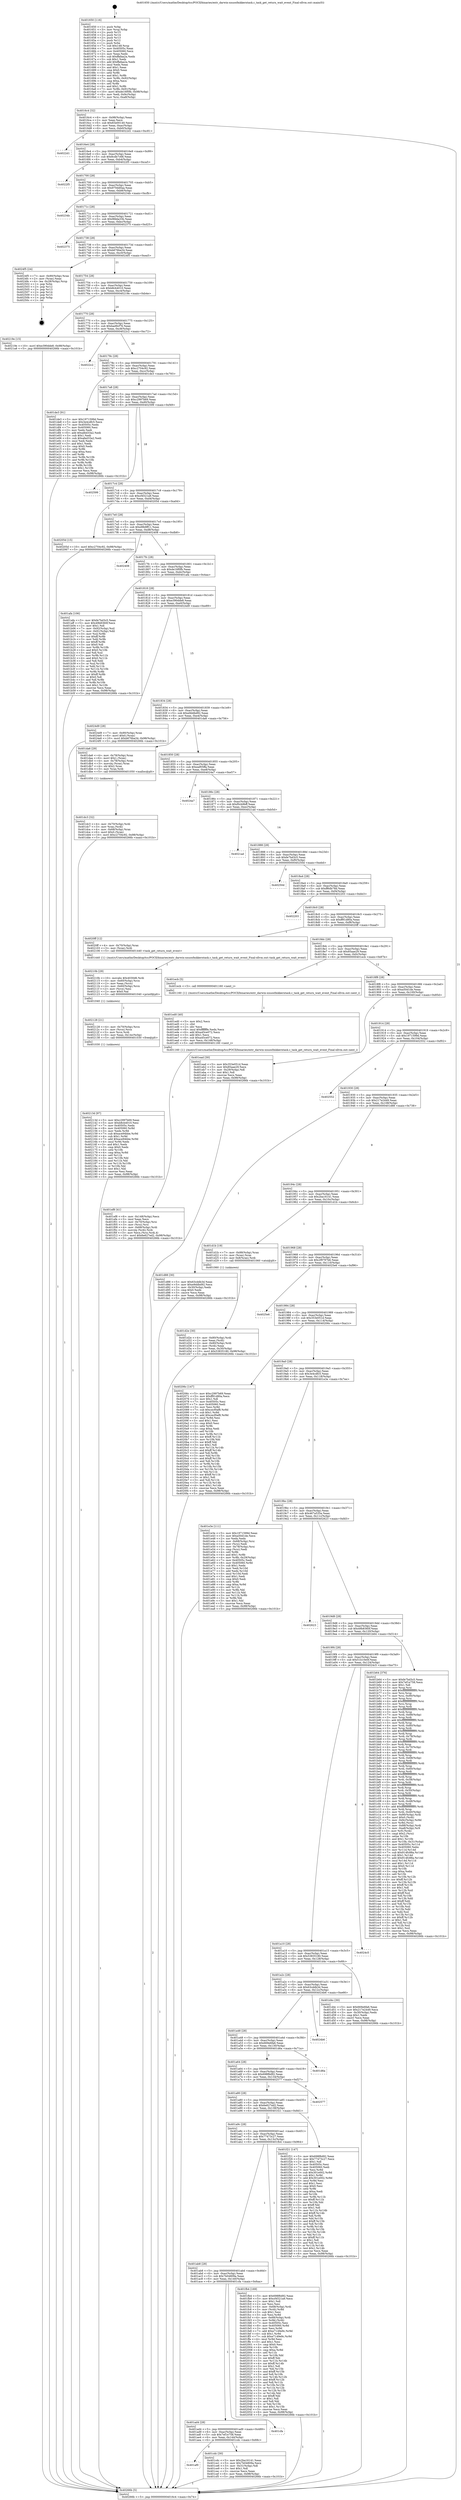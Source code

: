 digraph "0x401650" {
  label = "0x401650 (/mnt/c/Users/mathe/Desktop/tcc/POCII/binaries/extr_darwin-xnuosfmkkerntask.c_task_get_return_wait_event_Final-ollvm.out::main(0))"
  labelloc = "t"
  node[shape=record]

  Entry [label="",width=0.3,height=0.3,shape=circle,fillcolor=black,style=filled]
  "0x4016c4" [label="{
     0x4016c4 [32]\l
     | [instrs]\l
     &nbsp;&nbsp;0x4016c4 \<+6\>: mov -0x98(%rbp),%eax\l
     &nbsp;&nbsp;0x4016ca \<+2\>: mov %eax,%ecx\l
     &nbsp;&nbsp;0x4016cc \<+6\>: sub $0x83e00140,%ecx\l
     &nbsp;&nbsp;0x4016d2 \<+6\>: mov %eax,-0xac(%rbp)\l
     &nbsp;&nbsp;0x4016d8 \<+6\>: mov %ecx,-0xb0(%rbp)\l
     &nbsp;&nbsp;0x4016de \<+6\>: je 00000000004022d1 \<main+0xc81\>\l
  }"]
  "0x4022d1" [label="{
     0x4022d1\l
  }", style=dashed]
  "0x4016e4" [label="{
     0x4016e4 [28]\l
     | [instrs]\l
     &nbsp;&nbsp;0x4016e4 \<+5\>: jmp 00000000004016e9 \<main+0x99\>\l
     &nbsp;&nbsp;0x4016e9 \<+6\>: mov -0xac(%rbp),%eax\l
     &nbsp;&nbsp;0x4016ef \<+5\>: sub $0x8cdb7c68,%eax\l
     &nbsp;&nbsp;0x4016f4 \<+6\>: mov %eax,-0xb4(%rbp)\l
     &nbsp;&nbsp;0x4016fa \<+6\>: je 00000000004022f5 \<main+0xca5\>\l
  }"]
  Exit [label="",width=0.3,height=0.3,shape=circle,fillcolor=black,style=filled,peripheries=2]
  "0x4022f5" [label="{
     0x4022f5\l
  }", style=dashed]
  "0x401700" [label="{
     0x401700 [28]\l
     | [instrs]\l
     &nbsp;&nbsp;0x401700 \<+5\>: jmp 0000000000401705 \<main+0xb5\>\l
     &nbsp;&nbsp;0x401705 \<+6\>: mov -0xac(%rbp),%eax\l
     &nbsp;&nbsp;0x40170b \<+5\>: sub $0x970dd0aa,%eax\l
     &nbsp;&nbsp;0x401710 \<+6\>: mov %eax,-0xb8(%rbp)\l
     &nbsp;&nbsp;0x401716 \<+6\>: je 000000000040234b \<main+0xcfb\>\l
  }"]
  "0x40213d" [label="{
     0x40213d [97]\l
     | [instrs]\l
     &nbsp;&nbsp;0x40213d \<+5\>: mov $0xc2997b69,%eax\l
     &nbsp;&nbsp;0x402142 \<+5\>: mov $0xb8cb4010,%esi\l
     &nbsp;&nbsp;0x402147 \<+7\>: mov 0x40505c,%edx\l
     &nbsp;&nbsp;0x40214e \<+8\>: mov 0x405060,%r8d\l
     &nbsp;&nbsp;0x402156 \<+3\>: mov %edx,%r9d\l
     &nbsp;&nbsp;0x402159 \<+7\>: sub $0xace94bbe,%r9d\l
     &nbsp;&nbsp;0x402160 \<+4\>: sub $0x1,%r9d\l
     &nbsp;&nbsp;0x402164 \<+7\>: add $0xace94bbe,%r9d\l
     &nbsp;&nbsp;0x40216b \<+4\>: imul %r9d,%edx\l
     &nbsp;&nbsp;0x40216f \<+3\>: and $0x1,%edx\l
     &nbsp;&nbsp;0x402172 \<+3\>: cmp $0x0,%edx\l
     &nbsp;&nbsp;0x402175 \<+4\>: sete %r10b\l
     &nbsp;&nbsp;0x402179 \<+4\>: cmp $0xa,%r8d\l
     &nbsp;&nbsp;0x40217d \<+4\>: setl %r11b\l
     &nbsp;&nbsp;0x402181 \<+3\>: mov %r10b,%bl\l
     &nbsp;&nbsp;0x402184 \<+3\>: and %r11b,%bl\l
     &nbsp;&nbsp;0x402187 \<+3\>: xor %r11b,%r10b\l
     &nbsp;&nbsp;0x40218a \<+3\>: or %r10b,%bl\l
     &nbsp;&nbsp;0x40218d \<+3\>: test $0x1,%bl\l
     &nbsp;&nbsp;0x402190 \<+3\>: cmovne %esi,%eax\l
     &nbsp;&nbsp;0x402193 \<+6\>: mov %eax,-0x98(%rbp)\l
     &nbsp;&nbsp;0x402199 \<+5\>: jmp 000000000040266b \<main+0x101b\>\l
  }"]
  "0x40234b" [label="{
     0x40234b\l
  }", style=dashed]
  "0x40171c" [label="{
     0x40171c [28]\l
     | [instrs]\l
     &nbsp;&nbsp;0x40171c \<+5\>: jmp 0000000000401721 \<main+0xd1\>\l
     &nbsp;&nbsp;0x401721 \<+6\>: mov -0xac(%rbp),%eax\l
     &nbsp;&nbsp;0x401727 \<+5\>: sub $0x9fdda33b,%eax\l
     &nbsp;&nbsp;0x40172c \<+6\>: mov %eax,-0xbc(%rbp)\l
     &nbsp;&nbsp;0x401732 \<+6\>: je 0000000000402375 \<main+0xd25\>\l
  }"]
  "0x402128" [label="{
     0x402128 [21]\l
     | [instrs]\l
     &nbsp;&nbsp;0x402128 \<+4\>: mov -0x70(%rbp),%rcx\l
     &nbsp;&nbsp;0x40212c \<+3\>: mov (%rcx),%rcx\l
     &nbsp;&nbsp;0x40212f \<+3\>: mov %rcx,%rdi\l
     &nbsp;&nbsp;0x402132 \<+6\>: mov %eax,-0x14c(%rbp)\l
     &nbsp;&nbsp;0x402138 \<+5\>: call 0000000000401030 \<free@plt\>\l
     | [calls]\l
     &nbsp;&nbsp;0x401030 \{1\} (unknown)\l
  }"]
  "0x402375" [label="{
     0x402375\l
  }", style=dashed]
  "0x401738" [label="{
     0x401738 [28]\l
     | [instrs]\l
     &nbsp;&nbsp;0x401738 \<+5\>: jmp 000000000040173d \<main+0xed\>\l
     &nbsp;&nbsp;0x40173d \<+6\>: mov -0xac(%rbp),%eax\l
     &nbsp;&nbsp;0x401743 \<+5\>: sub $0xb676ba34,%eax\l
     &nbsp;&nbsp;0x401748 \<+6\>: mov %eax,-0xc0(%rbp)\l
     &nbsp;&nbsp;0x40174e \<+6\>: je 00000000004024f5 \<main+0xea5\>\l
  }"]
  "0x40210b" [label="{
     0x40210b [29]\l
     | [instrs]\l
     &nbsp;&nbsp;0x40210b \<+10\>: movabs $0x4030d6,%rdi\l
     &nbsp;&nbsp;0x402115 \<+4\>: mov -0x60(%rbp),%rcx\l
     &nbsp;&nbsp;0x402119 \<+2\>: mov %eax,(%rcx)\l
     &nbsp;&nbsp;0x40211b \<+4\>: mov -0x60(%rbp),%rcx\l
     &nbsp;&nbsp;0x40211f \<+2\>: mov (%rcx),%esi\l
     &nbsp;&nbsp;0x402121 \<+2\>: mov $0x0,%al\l
     &nbsp;&nbsp;0x402123 \<+5\>: call 0000000000401040 \<printf@plt\>\l
     | [calls]\l
     &nbsp;&nbsp;0x401040 \{1\} (unknown)\l
  }"]
  "0x4024f5" [label="{
     0x4024f5 [24]\l
     | [instrs]\l
     &nbsp;&nbsp;0x4024f5 \<+7\>: mov -0x90(%rbp),%rax\l
     &nbsp;&nbsp;0x4024fc \<+2\>: mov (%rax),%eax\l
     &nbsp;&nbsp;0x4024fe \<+4\>: lea -0x28(%rbp),%rsp\l
     &nbsp;&nbsp;0x402502 \<+1\>: pop %rbx\l
     &nbsp;&nbsp;0x402503 \<+2\>: pop %r12\l
     &nbsp;&nbsp;0x402505 \<+2\>: pop %r13\l
     &nbsp;&nbsp;0x402507 \<+2\>: pop %r14\l
     &nbsp;&nbsp;0x402509 \<+2\>: pop %r15\l
     &nbsp;&nbsp;0x40250b \<+1\>: pop %rbp\l
     &nbsp;&nbsp;0x40250c \<+1\>: ret\l
  }"]
  "0x401754" [label="{
     0x401754 [28]\l
     | [instrs]\l
     &nbsp;&nbsp;0x401754 \<+5\>: jmp 0000000000401759 \<main+0x109\>\l
     &nbsp;&nbsp;0x401759 \<+6\>: mov -0xac(%rbp),%eax\l
     &nbsp;&nbsp;0x40175f \<+5\>: sub $0xb8cb4010,%eax\l
     &nbsp;&nbsp;0x401764 \<+6\>: mov %eax,-0xc4(%rbp)\l
     &nbsp;&nbsp;0x40176a \<+6\>: je 000000000040219e \<main+0xb4e\>\l
  }"]
  "0x401ef8" [label="{
     0x401ef8 [41]\l
     | [instrs]\l
     &nbsp;&nbsp;0x401ef8 \<+6\>: mov -0x148(%rbp),%ecx\l
     &nbsp;&nbsp;0x401efe \<+3\>: imul %eax,%ecx\l
     &nbsp;&nbsp;0x401f01 \<+4\>: mov -0x70(%rbp),%rsi\l
     &nbsp;&nbsp;0x401f05 \<+3\>: mov (%rsi),%rsi\l
     &nbsp;&nbsp;0x401f08 \<+4\>: mov -0x68(%rbp),%rdi\l
     &nbsp;&nbsp;0x401f0c \<+3\>: movslq (%rdi),%rdi\l
     &nbsp;&nbsp;0x401f0f \<+3\>: mov %ecx,(%rsi,%rdi,4)\l
     &nbsp;&nbsp;0x401f12 \<+10\>: movl $0x6e627ed2,-0x98(%rbp)\l
     &nbsp;&nbsp;0x401f1c \<+5\>: jmp 000000000040266b \<main+0x101b\>\l
  }"]
  "0x40219e" [label="{
     0x40219e [15]\l
     | [instrs]\l
     &nbsp;&nbsp;0x40219e \<+10\>: movl $0xe390dde8,-0x98(%rbp)\l
     &nbsp;&nbsp;0x4021a8 \<+5\>: jmp 000000000040266b \<main+0x101b\>\l
  }"]
  "0x401770" [label="{
     0x401770 [28]\l
     | [instrs]\l
     &nbsp;&nbsp;0x401770 \<+5\>: jmp 0000000000401775 \<main+0x125\>\l
     &nbsp;&nbsp;0x401775 \<+6\>: mov -0xac(%rbp),%eax\l
     &nbsp;&nbsp;0x40177b \<+5\>: sub $0xbad9cf76,%eax\l
     &nbsp;&nbsp;0x401780 \<+6\>: mov %eax,-0xc8(%rbp)\l
     &nbsp;&nbsp;0x401786 \<+6\>: je 00000000004022c2 \<main+0xc72\>\l
  }"]
  "0x401ed0" [label="{
     0x401ed0 [40]\l
     | [instrs]\l
     &nbsp;&nbsp;0x401ed0 \<+5\>: mov $0x2,%ecx\l
     &nbsp;&nbsp;0x401ed5 \<+1\>: cltd\l
     &nbsp;&nbsp;0x401ed6 \<+2\>: idiv %ecx\l
     &nbsp;&nbsp;0x401ed8 \<+6\>: imul $0xfffffffe,%edx,%ecx\l
     &nbsp;&nbsp;0x401ede \<+6\>: add $0xa45ce072,%ecx\l
     &nbsp;&nbsp;0x401ee4 \<+3\>: add $0x1,%ecx\l
     &nbsp;&nbsp;0x401ee7 \<+6\>: sub $0xa45ce072,%ecx\l
     &nbsp;&nbsp;0x401eed \<+6\>: mov %ecx,-0x148(%rbp)\l
     &nbsp;&nbsp;0x401ef3 \<+5\>: call 0000000000401160 \<next_i\>\l
     | [calls]\l
     &nbsp;&nbsp;0x401160 \{1\} (/mnt/c/Users/mathe/Desktop/tcc/POCII/binaries/extr_darwin-xnuosfmkkerntask.c_task_get_return_wait_event_Final-ollvm.out::next_i)\l
  }"]
  "0x4022c2" [label="{
     0x4022c2\l
  }", style=dashed]
  "0x40178c" [label="{
     0x40178c [28]\l
     | [instrs]\l
     &nbsp;&nbsp;0x40178c \<+5\>: jmp 0000000000401791 \<main+0x141\>\l
     &nbsp;&nbsp;0x401791 \<+6\>: mov -0xac(%rbp),%eax\l
     &nbsp;&nbsp;0x401797 \<+5\>: sub $0xc2704c92,%eax\l
     &nbsp;&nbsp;0x40179c \<+6\>: mov %eax,-0xcc(%rbp)\l
     &nbsp;&nbsp;0x4017a2 \<+6\>: je 0000000000401de3 \<main+0x793\>\l
  }"]
  "0x401dc3" [label="{
     0x401dc3 [32]\l
     | [instrs]\l
     &nbsp;&nbsp;0x401dc3 \<+4\>: mov -0x70(%rbp),%rdi\l
     &nbsp;&nbsp;0x401dc7 \<+3\>: mov %rax,(%rdi)\l
     &nbsp;&nbsp;0x401dca \<+4\>: mov -0x68(%rbp),%rax\l
     &nbsp;&nbsp;0x401dce \<+6\>: movl $0x0,(%rax)\l
     &nbsp;&nbsp;0x401dd4 \<+10\>: movl $0xc2704c92,-0x98(%rbp)\l
     &nbsp;&nbsp;0x401dde \<+5\>: jmp 000000000040266b \<main+0x101b\>\l
  }"]
  "0x401de3" [label="{
     0x401de3 [91]\l
     | [instrs]\l
     &nbsp;&nbsp;0x401de3 \<+5\>: mov $0x1971599d,%eax\l
     &nbsp;&nbsp;0x401de8 \<+5\>: mov $0x3e4cdfc5,%ecx\l
     &nbsp;&nbsp;0x401ded \<+7\>: mov 0x40505c,%edx\l
     &nbsp;&nbsp;0x401df4 \<+7\>: mov 0x405060,%esi\l
     &nbsp;&nbsp;0x401dfb \<+2\>: mov %edx,%edi\l
     &nbsp;&nbsp;0x401dfd \<+6\>: add $0xafed33a2,%edi\l
     &nbsp;&nbsp;0x401e03 \<+3\>: sub $0x1,%edi\l
     &nbsp;&nbsp;0x401e06 \<+6\>: sub $0xafed33a2,%edi\l
     &nbsp;&nbsp;0x401e0c \<+3\>: imul %edi,%edx\l
     &nbsp;&nbsp;0x401e0f \<+3\>: and $0x1,%edx\l
     &nbsp;&nbsp;0x401e12 \<+3\>: cmp $0x0,%edx\l
     &nbsp;&nbsp;0x401e15 \<+4\>: sete %r8b\l
     &nbsp;&nbsp;0x401e19 \<+3\>: cmp $0xa,%esi\l
     &nbsp;&nbsp;0x401e1c \<+4\>: setl %r9b\l
     &nbsp;&nbsp;0x401e20 \<+3\>: mov %r8b,%r10b\l
     &nbsp;&nbsp;0x401e23 \<+3\>: and %r9b,%r10b\l
     &nbsp;&nbsp;0x401e26 \<+3\>: xor %r9b,%r8b\l
     &nbsp;&nbsp;0x401e29 \<+3\>: or %r8b,%r10b\l
     &nbsp;&nbsp;0x401e2c \<+4\>: test $0x1,%r10b\l
     &nbsp;&nbsp;0x401e30 \<+3\>: cmovne %ecx,%eax\l
     &nbsp;&nbsp;0x401e33 \<+6\>: mov %eax,-0x98(%rbp)\l
     &nbsp;&nbsp;0x401e39 \<+5\>: jmp 000000000040266b \<main+0x101b\>\l
  }"]
  "0x4017a8" [label="{
     0x4017a8 [28]\l
     | [instrs]\l
     &nbsp;&nbsp;0x4017a8 \<+5\>: jmp 00000000004017ad \<main+0x15d\>\l
     &nbsp;&nbsp;0x4017ad \<+6\>: mov -0xac(%rbp),%eax\l
     &nbsp;&nbsp;0x4017b3 \<+5\>: sub $0xc2997b69,%eax\l
     &nbsp;&nbsp;0x4017b8 \<+6\>: mov %eax,-0xd0(%rbp)\l
     &nbsp;&nbsp;0x4017be \<+6\>: je 0000000000402599 \<main+0xf49\>\l
  }"]
  "0x401d2e" [label="{
     0x401d2e [30]\l
     | [instrs]\l
     &nbsp;&nbsp;0x401d2e \<+4\>: mov -0x80(%rbp),%rdi\l
     &nbsp;&nbsp;0x401d32 \<+2\>: mov %eax,(%rdi)\l
     &nbsp;&nbsp;0x401d34 \<+4\>: mov -0x80(%rbp),%rdi\l
     &nbsp;&nbsp;0x401d38 \<+2\>: mov (%rdi),%eax\l
     &nbsp;&nbsp;0x401d3a \<+3\>: mov %eax,-0x30(%rbp)\l
     &nbsp;&nbsp;0x401d3d \<+10\>: movl $0x53835180,-0x98(%rbp)\l
     &nbsp;&nbsp;0x401d47 \<+5\>: jmp 000000000040266b \<main+0x101b\>\l
  }"]
  "0x402599" [label="{
     0x402599\l
  }", style=dashed]
  "0x4017c4" [label="{
     0x4017c4 [28]\l
     | [instrs]\l
     &nbsp;&nbsp;0x4017c4 \<+5\>: jmp 00000000004017c9 \<main+0x179\>\l
     &nbsp;&nbsp;0x4017c9 \<+6\>: mov -0xac(%rbp),%eax\l
     &nbsp;&nbsp;0x4017cf \<+5\>: sub $0xcf4521a9,%eax\l
     &nbsp;&nbsp;0x4017d4 \<+6\>: mov %eax,-0xd4(%rbp)\l
     &nbsp;&nbsp;0x4017da \<+6\>: je 000000000040205d \<main+0xa0d\>\l
  }"]
  "0x401af0" [label="{
     0x401af0\l
  }", style=dashed]
  "0x40205d" [label="{
     0x40205d [15]\l
     | [instrs]\l
     &nbsp;&nbsp;0x40205d \<+10\>: movl $0xc2704c92,-0x98(%rbp)\l
     &nbsp;&nbsp;0x402067 \<+5\>: jmp 000000000040266b \<main+0x101b\>\l
  }"]
  "0x4017e0" [label="{
     0x4017e0 [28]\l
     | [instrs]\l
     &nbsp;&nbsp;0x4017e0 \<+5\>: jmp 00000000004017e5 \<main+0x195\>\l
     &nbsp;&nbsp;0x4017e5 \<+6\>: mov -0xac(%rbp),%eax\l
     &nbsp;&nbsp;0x4017eb \<+5\>: sub $0xd9b9ff11,%eax\l
     &nbsp;&nbsp;0x4017f0 \<+6\>: mov %eax,-0xd8(%rbp)\l
     &nbsp;&nbsp;0x4017f6 \<+6\>: je 0000000000402408 \<main+0xdb8\>\l
  }"]
  "0x401cdc" [label="{
     0x401cdc [30]\l
     | [instrs]\l
     &nbsp;&nbsp;0x401cdc \<+5\>: mov $0x2ba16141,%eax\l
     &nbsp;&nbsp;0x401ce1 \<+5\>: mov $0x7b04809a,%ecx\l
     &nbsp;&nbsp;0x401ce6 \<+3\>: mov -0x31(%rbp),%dl\l
     &nbsp;&nbsp;0x401ce9 \<+3\>: test $0x1,%dl\l
     &nbsp;&nbsp;0x401cec \<+3\>: cmovne %ecx,%eax\l
     &nbsp;&nbsp;0x401cef \<+6\>: mov %eax,-0x98(%rbp)\l
     &nbsp;&nbsp;0x401cf5 \<+5\>: jmp 000000000040266b \<main+0x101b\>\l
  }"]
  "0x402408" [label="{
     0x402408\l
  }", style=dashed]
  "0x4017fc" [label="{
     0x4017fc [28]\l
     | [instrs]\l
     &nbsp;&nbsp;0x4017fc \<+5\>: jmp 0000000000401801 \<main+0x1b1\>\l
     &nbsp;&nbsp;0x401801 \<+6\>: mov -0xac(%rbp),%eax\l
     &nbsp;&nbsp;0x401807 \<+5\>: sub $0xde16f0fb,%eax\l
     &nbsp;&nbsp;0x40180c \<+6\>: mov %eax,-0xdc(%rbp)\l
     &nbsp;&nbsp;0x401812 \<+6\>: je 0000000000401afa \<main+0x4aa\>\l
  }"]
  "0x401ad4" [label="{
     0x401ad4 [28]\l
     | [instrs]\l
     &nbsp;&nbsp;0x401ad4 \<+5\>: jmp 0000000000401ad9 \<main+0x489\>\l
     &nbsp;&nbsp;0x401ad9 \<+6\>: mov -0xac(%rbp),%eax\l
     &nbsp;&nbsp;0x401adf \<+5\>: sub $0x7ef1e758,%eax\l
     &nbsp;&nbsp;0x401ae4 \<+6\>: mov %eax,-0x144(%rbp)\l
     &nbsp;&nbsp;0x401aea \<+6\>: je 0000000000401cdc \<main+0x68c\>\l
  }"]
  "0x401afa" [label="{
     0x401afa [106]\l
     | [instrs]\l
     &nbsp;&nbsp;0x401afa \<+5\>: mov $0xfe7bd3c5,%eax\l
     &nbsp;&nbsp;0x401aff \<+5\>: mov $0x49b8360f,%ecx\l
     &nbsp;&nbsp;0x401b04 \<+2\>: mov $0x1,%dl\l
     &nbsp;&nbsp;0x401b06 \<+7\>: mov -0x92(%rbp),%sil\l
     &nbsp;&nbsp;0x401b0d \<+7\>: mov -0x91(%rbp),%dil\l
     &nbsp;&nbsp;0x401b14 \<+3\>: mov %sil,%r8b\l
     &nbsp;&nbsp;0x401b17 \<+4\>: xor $0xff,%r8b\l
     &nbsp;&nbsp;0x401b1b \<+3\>: mov %dil,%r9b\l
     &nbsp;&nbsp;0x401b1e \<+4\>: xor $0xff,%r9b\l
     &nbsp;&nbsp;0x401b22 \<+3\>: xor $0x0,%dl\l
     &nbsp;&nbsp;0x401b25 \<+3\>: mov %r8b,%r10b\l
     &nbsp;&nbsp;0x401b28 \<+4\>: and $0x0,%r10b\l
     &nbsp;&nbsp;0x401b2c \<+3\>: and %dl,%sil\l
     &nbsp;&nbsp;0x401b2f \<+3\>: mov %r9b,%r11b\l
     &nbsp;&nbsp;0x401b32 \<+4\>: and $0x0,%r11b\l
     &nbsp;&nbsp;0x401b36 \<+3\>: and %dl,%dil\l
     &nbsp;&nbsp;0x401b39 \<+3\>: or %sil,%r10b\l
     &nbsp;&nbsp;0x401b3c \<+3\>: or %dil,%r11b\l
     &nbsp;&nbsp;0x401b3f \<+3\>: xor %r11b,%r10b\l
     &nbsp;&nbsp;0x401b42 \<+3\>: or %r9b,%r8b\l
     &nbsp;&nbsp;0x401b45 \<+4\>: xor $0xff,%r8b\l
     &nbsp;&nbsp;0x401b49 \<+3\>: or $0x0,%dl\l
     &nbsp;&nbsp;0x401b4c \<+3\>: and %dl,%r8b\l
     &nbsp;&nbsp;0x401b4f \<+3\>: or %r8b,%r10b\l
     &nbsp;&nbsp;0x401b52 \<+4\>: test $0x1,%r10b\l
     &nbsp;&nbsp;0x401b56 \<+3\>: cmovne %ecx,%eax\l
     &nbsp;&nbsp;0x401b59 \<+6\>: mov %eax,-0x98(%rbp)\l
     &nbsp;&nbsp;0x401b5f \<+5\>: jmp 000000000040266b \<main+0x101b\>\l
  }"]
  "0x401818" [label="{
     0x401818 [28]\l
     | [instrs]\l
     &nbsp;&nbsp;0x401818 \<+5\>: jmp 000000000040181d \<main+0x1cd\>\l
     &nbsp;&nbsp;0x40181d \<+6\>: mov -0xac(%rbp),%eax\l
     &nbsp;&nbsp;0x401823 \<+5\>: sub $0xe390dde8,%eax\l
     &nbsp;&nbsp;0x401828 \<+6\>: mov %eax,-0xe0(%rbp)\l
     &nbsp;&nbsp;0x40182e \<+6\>: je 00000000004024d9 \<main+0xe89\>\l
  }"]
  "0x40266b" [label="{
     0x40266b [5]\l
     | [instrs]\l
     &nbsp;&nbsp;0x40266b \<+5\>: jmp 00000000004016c4 \<main+0x74\>\l
  }"]
  "0x401650" [label="{
     0x401650 [116]\l
     | [instrs]\l
     &nbsp;&nbsp;0x401650 \<+1\>: push %rbp\l
     &nbsp;&nbsp;0x401651 \<+3\>: mov %rsp,%rbp\l
     &nbsp;&nbsp;0x401654 \<+2\>: push %r15\l
     &nbsp;&nbsp;0x401656 \<+2\>: push %r14\l
     &nbsp;&nbsp;0x401658 \<+2\>: push %r13\l
     &nbsp;&nbsp;0x40165a \<+2\>: push %r12\l
     &nbsp;&nbsp;0x40165c \<+1\>: push %rbx\l
     &nbsp;&nbsp;0x40165d \<+7\>: sub $0x148,%rsp\l
     &nbsp;&nbsp;0x401664 \<+7\>: mov 0x40505c,%eax\l
     &nbsp;&nbsp;0x40166b \<+7\>: mov 0x405060,%ecx\l
     &nbsp;&nbsp;0x401672 \<+2\>: mov %eax,%edx\l
     &nbsp;&nbsp;0x401674 \<+6\>: sub $0xffafaa2a,%edx\l
     &nbsp;&nbsp;0x40167a \<+3\>: sub $0x1,%edx\l
     &nbsp;&nbsp;0x40167d \<+6\>: add $0xffafaa2a,%edx\l
     &nbsp;&nbsp;0x401683 \<+3\>: imul %edx,%eax\l
     &nbsp;&nbsp;0x401686 \<+3\>: and $0x1,%eax\l
     &nbsp;&nbsp;0x401689 \<+3\>: cmp $0x0,%eax\l
     &nbsp;&nbsp;0x40168c \<+4\>: sete %r8b\l
     &nbsp;&nbsp;0x401690 \<+4\>: and $0x1,%r8b\l
     &nbsp;&nbsp;0x401694 \<+7\>: mov %r8b,-0x92(%rbp)\l
     &nbsp;&nbsp;0x40169b \<+3\>: cmp $0xa,%ecx\l
     &nbsp;&nbsp;0x40169e \<+4\>: setl %r8b\l
     &nbsp;&nbsp;0x4016a2 \<+4\>: and $0x1,%r8b\l
     &nbsp;&nbsp;0x4016a6 \<+7\>: mov %r8b,-0x91(%rbp)\l
     &nbsp;&nbsp;0x4016ad \<+10\>: movl $0xde16f0fb,-0x98(%rbp)\l
     &nbsp;&nbsp;0x4016b7 \<+6\>: mov %edi,-0x9c(%rbp)\l
     &nbsp;&nbsp;0x4016bd \<+7\>: mov %rsi,-0xa8(%rbp)\l
  }"]
  "0x401cfa" [label="{
     0x401cfa\l
  }", style=dashed]
  "0x4024d9" [label="{
     0x4024d9 [28]\l
     | [instrs]\l
     &nbsp;&nbsp;0x4024d9 \<+7\>: mov -0x90(%rbp),%rax\l
     &nbsp;&nbsp;0x4024e0 \<+6\>: movl $0x0,(%rax)\l
     &nbsp;&nbsp;0x4024e6 \<+10\>: movl $0xb676ba34,-0x98(%rbp)\l
     &nbsp;&nbsp;0x4024f0 \<+5\>: jmp 000000000040266b \<main+0x101b\>\l
  }"]
  "0x401834" [label="{
     0x401834 [28]\l
     | [instrs]\l
     &nbsp;&nbsp;0x401834 \<+5\>: jmp 0000000000401839 \<main+0x1e9\>\l
     &nbsp;&nbsp;0x401839 \<+6\>: mov -0xac(%rbp),%eax\l
     &nbsp;&nbsp;0x40183f \<+5\>: sub $0xe9ddbd92,%eax\l
     &nbsp;&nbsp;0x401844 \<+6\>: mov %eax,-0xe4(%rbp)\l
     &nbsp;&nbsp;0x40184a \<+6\>: je 0000000000401da6 \<main+0x756\>\l
  }"]
  "0x401ab8" [label="{
     0x401ab8 [28]\l
     | [instrs]\l
     &nbsp;&nbsp;0x401ab8 \<+5\>: jmp 0000000000401abd \<main+0x46d\>\l
     &nbsp;&nbsp;0x401abd \<+6\>: mov -0xac(%rbp),%eax\l
     &nbsp;&nbsp;0x401ac3 \<+5\>: sub $0x7b04809a,%eax\l
     &nbsp;&nbsp;0x401ac8 \<+6\>: mov %eax,-0x140(%rbp)\l
     &nbsp;&nbsp;0x401ace \<+6\>: je 0000000000401cfa \<main+0x6aa\>\l
  }"]
  "0x401da6" [label="{
     0x401da6 [29]\l
     | [instrs]\l
     &nbsp;&nbsp;0x401da6 \<+4\>: mov -0x78(%rbp),%rax\l
     &nbsp;&nbsp;0x401daa \<+6\>: movl $0x1,(%rax)\l
     &nbsp;&nbsp;0x401db0 \<+4\>: mov -0x78(%rbp),%rax\l
     &nbsp;&nbsp;0x401db4 \<+3\>: movslq (%rax),%rax\l
     &nbsp;&nbsp;0x401db7 \<+4\>: shl $0x2,%rax\l
     &nbsp;&nbsp;0x401dbb \<+3\>: mov %rax,%rdi\l
     &nbsp;&nbsp;0x401dbe \<+5\>: call 0000000000401050 \<malloc@plt\>\l
     | [calls]\l
     &nbsp;&nbsp;0x401050 \{1\} (unknown)\l
  }"]
  "0x401850" [label="{
     0x401850 [28]\l
     | [instrs]\l
     &nbsp;&nbsp;0x401850 \<+5\>: jmp 0000000000401855 \<main+0x205\>\l
     &nbsp;&nbsp;0x401855 \<+6\>: mov -0xac(%rbp),%eax\l
     &nbsp;&nbsp;0x40185b \<+5\>: sub $0xeaf05ffa,%eax\l
     &nbsp;&nbsp;0x401860 \<+6\>: mov %eax,-0xe8(%rbp)\l
     &nbsp;&nbsp;0x401866 \<+6\>: je 00000000004024a7 \<main+0xe57\>\l
  }"]
  "0x401fb4" [label="{
     0x401fb4 [169]\l
     | [instrs]\l
     &nbsp;&nbsp;0x401fb4 \<+5\>: mov $0x698f6d92,%eax\l
     &nbsp;&nbsp;0x401fb9 \<+5\>: mov $0xcf4521a9,%ecx\l
     &nbsp;&nbsp;0x401fbe \<+2\>: mov $0x1,%dl\l
     &nbsp;&nbsp;0x401fc0 \<+2\>: xor %esi,%esi\l
     &nbsp;&nbsp;0x401fc2 \<+4\>: mov -0x68(%rbp),%rdi\l
     &nbsp;&nbsp;0x401fc6 \<+3\>: mov (%rdi),%r8d\l
     &nbsp;&nbsp;0x401fc9 \<+3\>: sub $0x1,%esi\l
     &nbsp;&nbsp;0x401fcc \<+3\>: sub %esi,%r8d\l
     &nbsp;&nbsp;0x401fcf \<+4\>: mov -0x68(%rbp),%rdi\l
     &nbsp;&nbsp;0x401fd3 \<+3\>: mov %r8d,(%rdi)\l
     &nbsp;&nbsp;0x401fd6 \<+7\>: mov 0x40505c,%esi\l
     &nbsp;&nbsp;0x401fdd \<+8\>: mov 0x405060,%r8d\l
     &nbsp;&nbsp;0x401fe5 \<+3\>: mov %esi,%r9d\l
     &nbsp;&nbsp;0x401fe8 \<+7\>: add $0xe7149e9c,%r9d\l
     &nbsp;&nbsp;0x401fef \<+4\>: sub $0x1,%r9d\l
     &nbsp;&nbsp;0x401ff3 \<+7\>: sub $0xe7149e9c,%r9d\l
     &nbsp;&nbsp;0x401ffa \<+4\>: imul %r9d,%esi\l
     &nbsp;&nbsp;0x401ffe \<+3\>: and $0x1,%esi\l
     &nbsp;&nbsp;0x402001 \<+3\>: cmp $0x0,%esi\l
     &nbsp;&nbsp;0x402004 \<+4\>: sete %r10b\l
     &nbsp;&nbsp;0x402008 \<+4\>: cmp $0xa,%r8d\l
     &nbsp;&nbsp;0x40200c \<+4\>: setl %r11b\l
     &nbsp;&nbsp;0x402010 \<+3\>: mov %r10b,%bl\l
     &nbsp;&nbsp;0x402013 \<+3\>: xor $0xff,%bl\l
     &nbsp;&nbsp;0x402016 \<+3\>: mov %r11b,%r14b\l
     &nbsp;&nbsp;0x402019 \<+4\>: xor $0xff,%r14b\l
     &nbsp;&nbsp;0x40201d \<+3\>: xor $0x1,%dl\l
     &nbsp;&nbsp;0x402020 \<+3\>: mov %bl,%r15b\l
     &nbsp;&nbsp;0x402023 \<+4\>: and $0xff,%r15b\l
     &nbsp;&nbsp;0x402027 \<+3\>: and %dl,%r10b\l
     &nbsp;&nbsp;0x40202a \<+3\>: mov %r14b,%r12b\l
     &nbsp;&nbsp;0x40202d \<+4\>: and $0xff,%r12b\l
     &nbsp;&nbsp;0x402031 \<+3\>: and %dl,%r11b\l
     &nbsp;&nbsp;0x402034 \<+3\>: or %r10b,%r15b\l
     &nbsp;&nbsp;0x402037 \<+3\>: or %r11b,%r12b\l
     &nbsp;&nbsp;0x40203a \<+3\>: xor %r12b,%r15b\l
     &nbsp;&nbsp;0x40203d \<+3\>: or %r14b,%bl\l
     &nbsp;&nbsp;0x402040 \<+3\>: xor $0xff,%bl\l
     &nbsp;&nbsp;0x402043 \<+3\>: or $0x1,%dl\l
     &nbsp;&nbsp;0x402046 \<+2\>: and %dl,%bl\l
     &nbsp;&nbsp;0x402048 \<+3\>: or %bl,%r15b\l
     &nbsp;&nbsp;0x40204b \<+4\>: test $0x1,%r15b\l
     &nbsp;&nbsp;0x40204f \<+3\>: cmovne %ecx,%eax\l
     &nbsp;&nbsp;0x402052 \<+6\>: mov %eax,-0x98(%rbp)\l
     &nbsp;&nbsp;0x402058 \<+5\>: jmp 000000000040266b \<main+0x101b\>\l
  }"]
  "0x4024a7" [label="{
     0x4024a7\l
  }", style=dashed]
  "0x40186c" [label="{
     0x40186c [28]\l
     | [instrs]\l
     &nbsp;&nbsp;0x40186c \<+5\>: jmp 0000000000401871 \<main+0x221\>\l
     &nbsp;&nbsp;0x401871 \<+6\>: mov -0xac(%rbp),%eax\l
     &nbsp;&nbsp;0x401877 \<+5\>: sub $0xf0cb9bff,%eax\l
     &nbsp;&nbsp;0x40187c \<+6\>: mov %eax,-0xec(%rbp)\l
     &nbsp;&nbsp;0x401882 \<+6\>: je 00000000004021ad \<main+0xb5d\>\l
  }"]
  "0x401a9c" [label="{
     0x401a9c [28]\l
     | [instrs]\l
     &nbsp;&nbsp;0x401a9c \<+5\>: jmp 0000000000401aa1 \<main+0x451\>\l
     &nbsp;&nbsp;0x401aa1 \<+6\>: mov -0xac(%rbp),%eax\l
     &nbsp;&nbsp;0x401aa7 \<+5\>: sub $0x77473c27,%eax\l
     &nbsp;&nbsp;0x401aac \<+6\>: mov %eax,-0x13c(%rbp)\l
     &nbsp;&nbsp;0x401ab2 \<+6\>: je 0000000000401fb4 \<main+0x964\>\l
  }"]
  "0x4021ad" [label="{
     0x4021ad\l
  }", style=dashed]
  "0x401888" [label="{
     0x401888 [28]\l
     | [instrs]\l
     &nbsp;&nbsp;0x401888 \<+5\>: jmp 000000000040188d \<main+0x23d\>\l
     &nbsp;&nbsp;0x40188d \<+6\>: mov -0xac(%rbp),%eax\l
     &nbsp;&nbsp;0x401893 \<+5\>: sub $0xfe7bd3c5,%eax\l
     &nbsp;&nbsp;0x401898 \<+6\>: mov %eax,-0xf0(%rbp)\l
     &nbsp;&nbsp;0x40189e \<+6\>: je 000000000040250d \<main+0xebd\>\l
  }"]
  "0x401f21" [label="{
     0x401f21 [147]\l
     | [instrs]\l
     &nbsp;&nbsp;0x401f21 \<+5\>: mov $0x698f6d92,%eax\l
     &nbsp;&nbsp;0x401f26 \<+5\>: mov $0x77473c27,%ecx\l
     &nbsp;&nbsp;0x401f2b \<+2\>: mov $0x1,%dl\l
     &nbsp;&nbsp;0x401f2d \<+7\>: mov 0x40505c,%esi\l
     &nbsp;&nbsp;0x401f34 \<+7\>: mov 0x405060,%edi\l
     &nbsp;&nbsp;0x401f3b \<+3\>: mov %esi,%r8d\l
     &nbsp;&nbsp;0x401f3e \<+7\>: sub $0x301e002,%r8d\l
     &nbsp;&nbsp;0x401f45 \<+4\>: sub $0x1,%r8d\l
     &nbsp;&nbsp;0x401f49 \<+7\>: add $0x301e002,%r8d\l
     &nbsp;&nbsp;0x401f50 \<+4\>: imul %r8d,%esi\l
     &nbsp;&nbsp;0x401f54 \<+3\>: and $0x1,%esi\l
     &nbsp;&nbsp;0x401f57 \<+3\>: cmp $0x0,%esi\l
     &nbsp;&nbsp;0x401f5a \<+4\>: sete %r9b\l
     &nbsp;&nbsp;0x401f5e \<+3\>: cmp $0xa,%edi\l
     &nbsp;&nbsp;0x401f61 \<+4\>: setl %r10b\l
     &nbsp;&nbsp;0x401f65 \<+3\>: mov %r9b,%r11b\l
     &nbsp;&nbsp;0x401f68 \<+4\>: xor $0xff,%r11b\l
     &nbsp;&nbsp;0x401f6c \<+3\>: mov %r10b,%bl\l
     &nbsp;&nbsp;0x401f6f \<+3\>: xor $0xff,%bl\l
     &nbsp;&nbsp;0x401f72 \<+3\>: xor $0x1,%dl\l
     &nbsp;&nbsp;0x401f75 \<+3\>: mov %r11b,%r14b\l
     &nbsp;&nbsp;0x401f78 \<+4\>: and $0xff,%r14b\l
     &nbsp;&nbsp;0x401f7c \<+3\>: and %dl,%r9b\l
     &nbsp;&nbsp;0x401f7f \<+3\>: mov %bl,%r15b\l
     &nbsp;&nbsp;0x401f82 \<+4\>: and $0xff,%r15b\l
     &nbsp;&nbsp;0x401f86 \<+3\>: and %dl,%r10b\l
     &nbsp;&nbsp;0x401f89 \<+3\>: or %r9b,%r14b\l
     &nbsp;&nbsp;0x401f8c \<+3\>: or %r10b,%r15b\l
     &nbsp;&nbsp;0x401f8f \<+3\>: xor %r15b,%r14b\l
     &nbsp;&nbsp;0x401f92 \<+3\>: or %bl,%r11b\l
     &nbsp;&nbsp;0x401f95 \<+4\>: xor $0xff,%r11b\l
     &nbsp;&nbsp;0x401f99 \<+3\>: or $0x1,%dl\l
     &nbsp;&nbsp;0x401f9c \<+3\>: and %dl,%r11b\l
     &nbsp;&nbsp;0x401f9f \<+3\>: or %r11b,%r14b\l
     &nbsp;&nbsp;0x401fa2 \<+4\>: test $0x1,%r14b\l
     &nbsp;&nbsp;0x401fa6 \<+3\>: cmovne %ecx,%eax\l
     &nbsp;&nbsp;0x401fa9 \<+6\>: mov %eax,-0x98(%rbp)\l
     &nbsp;&nbsp;0x401faf \<+5\>: jmp 000000000040266b \<main+0x101b\>\l
  }"]
  "0x40250d" [label="{
     0x40250d\l
  }", style=dashed]
  "0x4018a4" [label="{
     0x4018a4 [28]\l
     | [instrs]\l
     &nbsp;&nbsp;0x4018a4 \<+5\>: jmp 00000000004018a9 \<main+0x259\>\l
     &nbsp;&nbsp;0x4018a9 \<+6\>: mov -0xac(%rbp),%eax\l
     &nbsp;&nbsp;0x4018af \<+5\>: sub $0xff6db78d,%eax\l
     &nbsp;&nbsp;0x4018b4 \<+6\>: mov %eax,-0xf4(%rbp)\l
     &nbsp;&nbsp;0x4018ba \<+6\>: je 0000000000402203 \<main+0xbb3\>\l
  }"]
  "0x401a80" [label="{
     0x401a80 [28]\l
     | [instrs]\l
     &nbsp;&nbsp;0x401a80 \<+5\>: jmp 0000000000401a85 \<main+0x435\>\l
     &nbsp;&nbsp;0x401a85 \<+6\>: mov -0xac(%rbp),%eax\l
     &nbsp;&nbsp;0x401a8b \<+5\>: sub $0x6e627ed2,%eax\l
     &nbsp;&nbsp;0x401a90 \<+6\>: mov %eax,-0x138(%rbp)\l
     &nbsp;&nbsp;0x401a96 \<+6\>: je 0000000000401f21 \<main+0x8d1\>\l
  }"]
  "0x402203" [label="{
     0x402203\l
  }", style=dashed]
  "0x4018c0" [label="{
     0x4018c0 [28]\l
     | [instrs]\l
     &nbsp;&nbsp;0x4018c0 \<+5\>: jmp 00000000004018c5 \<main+0x275\>\l
     &nbsp;&nbsp;0x4018c5 \<+6\>: mov -0xac(%rbp),%eax\l
     &nbsp;&nbsp;0x4018cb \<+5\>: sub $0xff91d80a,%eax\l
     &nbsp;&nbsp;0x4018d0 \<+6\>: mov %eax,-0xf8(%rbp)\l
     &nbsp;&nbsp;0x4018d6 \<+6\>: je 00000000004020ff \<main+0xaaf\>\l
  }"]
  "0x402577" [label="{
     0x402577\l
  }", style=dashed]
  "0x4020ff" [label="{
     0x4020ff [12]\l
     | [instrs]\l
     &nbsp;&nbsp;0x4020ff \<+4\>: mov -0x70(%rbp),%rax\l
     &nbsp;&nbsp;0x402103 \<+3\>: mov (%rax),%rdi\l
     &nbsp;&nbsp;0x402106 \<+5\>: call 0000000000401440 \<task_get_return_wait_event\>\l
     | [calls]\l
     &nbsp;&nbsp;0x401440 \{1\} (/mnt/c/Users/mathe/Desktop/tcc/POCII/binaries/extr_darwin-xnuosfmkkerntask.c_task_get_return_wait_event_Final-ollvm.out::task_get_return_wait_event)\l
  }"]
  "0x4018dc" [label="{
     0x4018dc [28]\l
     | [instrs]\l
     &nbsp;&nbsp;0x4018dc \<+5\>: jmp 00000000004018e1 \<main+0x291\>\l
     &nbsp;&nbsp;0x4018e1 \<+6\>: mov -0xac(%rbp),%eax\l
     &nbsp;&nbsp;0x4018e7 \<+5\>: sub $0x85aae29,%eax\l
     &nbsp;&nbsp;0x4018ec \<+6\>: mov %eax,-0xfc(%rbp)\l
     &nbsp;&nbsp;0x4018f2 \<+6\>: je 0000000000401ecb \<main+0x87b\>\l
  }"]
  "0x401a64" [label="{
     0x401a64 [28]\l
     | [instrs]\l
     &nbsp;&nbsp;0x401a64 \<+5\>: jmp 0000000000401a69 \<main+0x419\>\l
     &nbsp;&nbsp;0x401a69 \<+6\>: mov -0xac(%rbp),%eax\l
     &nbsp;&nbsp;0x401a6f \<+5\>: sub $0x698f6d92,%eax\l
     &nbsp;&nbsp;0x401a74 \<+6\>: mov %eax,-0x134(%rbp)\l
     &nbsp;&nbsp;0x401a7a \<+6\>: je 0000000000402577 \<main+0xf27\>\l
  }"]
  "0x401ecb" [label="{
     0x401ecb [5]\l
     | [instrs]\l
     &nbsp;&nbsp;0x401ecb \<+5\>: call 0000000000401160 \<next_i\>\l
     | [calls]\l
     &nbsp;&nbsp;0x401160 \{1\} (/mnt/c/Users/mathe/Desktop/tcc/POCII/binaries/extr_darwin-xnuosfmkkerntask.c_task_get_return_wait_event_Final-ollvm.out::next_i)\l
  }"]
  "0x4018f8" [label="{
     0x4018f8 [28]\l
     | [instrs]\l
     &nbsp;&nbsp;0x4018f8 \<+5\>: jmp 00000000004018fd \<main+0x2ad\>\l
     &nbsp;&nbsp;0x4018fd \<+6\>: mov -0xac(%rbp),%eax\l
     &nbsp;&nbsp;0x401903 \<+5\>: sub $0xa50d1de,%eax\l
     &nbsp;&nbsp;0x401908 \<+6\>: mov %eax,-0x100(%rbp)\l
     &nbsp;&nbsp;0x40190e \<+6\>: je 0000000000401ead \<main+0x85d\>\l
  }"]
  "0x401d6a" [label="{
     0x401d6a\l
  }", style=dashed]
  "0x401ead" [label="{
     0x401ead [30]\l
     | [instrs]\l
     &nbsp;&nbsp;0x401ead \<+5\>: mov $0x353e051d,%eax\l
     &nbsp;&nbsp;0x401eb2 \<+5\>: mov $0x85aae29,%ecx\l
     &nbsp;&nbsp;0x401eb7 \<+3\>: mov -0x29(%rbp),%dl\l
     &nbsp;&nbsp;0x401eba \<+3\>: test $0x1,%dl\l
     &nbsp;&nbsp;0x401ebd \<+3\>: cmovne %ecx,%eax\l
     &nbsp;&nbsp;0x401ec0 \<+6\>: mov %eax,-0x98(%rbp)\l
     &nbsp;&nbsp;0x401ec6 \<+5\>: jmp 000000000040266b \<main+0x101b\>\l
  }"]
  "0x401914" [label="{
     0x401914 [28]\l
     | [instrs]\l
     &nbsp;&nbsp;0x401914 \<+5\>: jmp 0000000000401919 \<main+0x2c9\>\l
     &nbsp;&nbsp;0x401919 \<+6\>: mov -0xac(%rbp),%eax\l
     &nbsp;&nbsp;0x40191f \<+5\>: sub $0x1971599d,%eax\l
     &nbsp;&nbsp;0x401924 \<+6\>: mov %eax,-0x104(%rbp)\l
     &nbsp;&nbsp;0x40192a \<+6\>: je 0000000000402552 \<main+0xf02\>\l
  }"]
  "0x401a48" [label="{
     0x401a48 [28]\l
     | [instrs]\l
     &nbsp;&nbsp;0x401a48 \<+5\>: jmp 0000000000401a4d \<main+0x3fd\>\l
     &nbsp;&nbsp;0x401a4d \<+6\>: mov -0xac(%rbp),%eax\l
     &nbsp;&nbsp;0x401a53 \<+5\>: sub $0x669e6fa6,%eax\l
     &nbsp;&nbsp;0x401a58 \<+6\>: mov %eax,-0x130(%rbp)\l
     &nbsp;&nbsp;0x401a5e \<+6\>: je 0000000000401d6a \<main+0x71a\>\l
  }"]
  "0x402552" [label="{
     0x402552\l
  }", style=dashed]
  "0x401930" [label="{
     0x401930 [28]\l
     | [instrs]\l
     &nbsp;&nbsp;0x401930 \<+5\>: jmp 0000000000401935 \<main+0x2e5\>\l
     &nbsp;&nbsp;0x401935 \<+6\>: mov -0xac(%rbp),%eax\l
     &nbsp;&nbsp;0x40193b \<+5\>: sub $0x217e2449,%eax\l
     &nbsp;&nbsp;0x401940 \<+6\>: mov %eax,-0x108(%rbp)\l
     &nbsp;&nbsp;0x401946 \<+6\>: je 0000000000401d88 \<main+0x738\>\l
  }"]
  "0x4024b6" [label="{
     0x4024b6\l
  }", style=dashed]
  "0x401d88" [label="{
     0x401d88 [30]\l
     | [instrs]\l
     &nbsp;&nbsp;0x401d88 \<+5\>: mov $0x63cddb3d,%eax\l
     &nbsp;&nbsp;0x401d8d \<+5\>: mov $0xe9ddbd92,%ecx\l
     &nbsp;&nbsp;0x401d92 \<+3\>: mov -0x30(%rbp),%edx\l
     &nbsp;&nbsp;0x401d95 \<+3\>: cmp $0x0,%edx\l
     &nbsp;&nbsp;0x401d98 \<+3\>: cmove %ecx,%eax\l
     &nbsp;&nbsp;0x401d9b \<+6\>: mov %eax,-0x98(%rbp)\l
     &nbsp;&nbsp;0x401da1 \<+5\>: jmp 000000000040266b \<main+0x101b\>\l
  }"]
  "0x40194c" [label="{
     0x40194c [28]\l
     | [instrs]\l
     &nbsp;&nbsp;0x40194c \<+5\>: jmp 0000000000401951 \<main+0x301\>\l
     &nbsp;&nbsp;0x401951 \<+6\>: mov -0xac(%rbp),%eax\l
     &nbsp;&nbsp;0x401957 \<+5\>: sub $0x2ba16141,%eax\l
     &nbsp;&nbsp;0x40195c \<+6\>: mov %eax,-0x10c(%rbp)\l
     &nbsp;&nbsp;0x401962 \<+6\>: je 0000000000401d1b \<main+0x6cb\>\l
  }"]
  "0x401a2c" [label="{
     0x401a2c [28]\l
     | [instrs]\l
     &nbsp;&nbsp;0x401a2c \<+5\>: jmp 0000000000401a31 \<main+0x3e1\>\l
     &nbsp;&nbsp;0x401a31 \<+6\>: mov -0xac(%rbp),%eax\l
     &nbsp;&nbsp;0x401a37 \<+5\>: sub $0x63cddb3d,%eax\l
     &nbsp;&nbsp;0x401a3c \<+6\>: mov %eax,-0x12c(%rbp)\l
     &nbsp;&nbsp;0x401a42 \<+6\>: je 00000000004024b6 \<main+0xe66\>\l
  }"]
  "0x401d1b" [label="{
     0x401d1b [19]\l
     | [instrs]\l
     &nbsp;&nbsp;0x401d1b \<+7\>: mov -0x88(%rbp),%rax\l
     &nbsp;&nbsp;0x401d22 \<+3\>: mov (%rax),%rax\l
     &nbsp;&nbsp;0x401d25 \<+4\>: mov 0x8(%rax),%rdi\l
     &nbsp;&nbsp;0x401d29 \<+5\>: call 0000000000401060 \<atoi@plt\>\l
     | [calls]\l
     &nbsp;&nbsp;0x401060 \{1\} (unknown)\l
  }"]
  "0x401968" [label="{
     0x401968 [28]\l
     | [instrs]\l
     &nbsp;&nbsp;0x401968 \<+5\>: jmp 000000000040196d \<main+0x31d\>\l
     &nbsp;&nbsp;0x40196d \<+6\>: mov -0xac(%rbp),%eax\l
     &nbsp;&nbsp;0x401973 \<+5\>: sub $0x2f9797b6,%eax\l
     &nbsp;&nbsp;0x401978 \<+6\>: mov %eax,-0x110(%rbp)\l
     &nbsp;&nbsp;0x40197e \<+6\>: je 00000000004025e6 \<main+0xf96\>\l
  }"]
  "0x401d4c" [label="{
     0x401d4c [30]\l
     | [instrs]\l
     &nbsp;&nbsp;0x401d4c \<+5\>: mov $0x669e6fa6,%eax\l
     &nbsp;&nbsp;0x401d51 \<+5\>: mov $0x217e2449,%ecx\l
     &nbsp;&nbsp;0x401d56 \<+3\>: mov -0x30(%rbp),%edx\l
     &nbsp;&nbsp;0x401d59 \<+3\>: cmp $0x1,%edx\l
     &nbsp;&nbsp;0x401d5c \<+3\>: cmovl %ecx,%eax\l
     &nbsp;&nbsp;0x401d5f \<+6\>: mov %eax,-0x98(%rbp)\l
     &nbsp;&nbsp;0x401d65 \<+5\>: jmp 000000000040266b \<main+0x101b\>\l
  }"]
  "0x4025e6" [label="{
     0x4025e6\l
  }", style=dashed]
  "0x401984" [label="{
     0x401984 [28]\l
     | [instrs]\l
     &nbsp;&nbsp;0x401984 \<+5\>: jmp 0000000000401989 \<main+0x339\>\l
     &nbsp;&nbsp;0x401989 \<+6\>: mov -0xac(%rbp),%eax\l
     &nbsp;&nbsp;0x40198f \<+5\>: sub $0x353e051d,%eax\l
     &nbsp;&nbsp;0x401994 \<+6\>: mov %eax,-0x114(%rbp)\l
     &nbsp;&nbsp;0x40199a \<+6\>: je 000000000040206c \<main+0xa1c\>\l
  }"]
  "0x401a10" [label="{
     0x401a10 [28]\l
     | [instrs]\l
     &nbsp;&nbsp;0x401a10 \<+5\>: jmp 0000000000401a15 \<main+0x3c5\>\l
     &nbsp;&nbsp;0x401a15 \<+6\>: mov -0xac(%rbp),%eax\l
     &nbsp;&nbsp;0x401a1b \<+5\>: sub $0x53835180,%eax\l
     &nbsp;&nbsp;0x401a20 \<+6\>: mov %eax,-0x128(%rbp)\l
     &nbsp;&nbsp;0x401a26 \<+6\>: je 0000000000401d4c \<main+0x6fc\>\l
  }"]
  "0x40206c" [label="{
     0x40206c [147]\l
     | [instrs]\l
     &nbsp;&nbsp;0x40206c \<+5\>: mov $0xc2997b69,%eax\l
     &nbsp;&nbsp;0x402071 \<+5\>: mov $0xff91d80a,%ecx\l
     &nbsp;&nbsp;0x402076 \<+2\>: mov $0x1,%dl\l
     &nbsp;&nbsp;0x402078 \<+7\>: mov 0x40505c,%esi\l
     &nbsp;&nbsp;0x40207f \<+7\>: mov 0x405060,%edi\l
     &nbsp;&nbsp;0x402086 \<+3\>: mov %esi,%r8d\l
     &nbsp;&nbsp;0x402089 \<+7\>: sub $0xcecf0af8,%r8d\l
     &nbsp;&nbsp;0x402090 \<+4\>: sub $0x1,%r8d\l
     &nbsp;&nbsp;0x402094 \<+7\>: add $0xcecf0af8,%r8d\l
     &nbsp;&nbsp;0x40209b \<+4\>: imul %r8d,%esi\l
     &nbsp;&nbsp;0x40209f \<+3\>: and $0x1,%esi\l
     &nbsp;&nbsp;0x4020a2 \<+3\>: cmp $0x0,%esi\l
     &nbsp;&nbsp;0x4020a5 \<+4\>: sete %r9b\l
     &nbsp;&nbsp;0x4020a9 \<+3\>: cmp $0xa,%edi\l
     &nbsp;&nbsp;0x4020ac \<+4\>: setl %r10b\l
     &nbsp;&nbsp;0x4020b0 \<+3\>: mov %r9b,%r11b\l
     &nbsp;&nbsp;0x4020b3 \<+4\>: xor $0xff,%r11b\l
     &nbsp;&nbsp;0x4020b7 \<+3\>: mov %r10b,%bl\l
     &nbsp;&nbsp;0x4020ba \<+3\>: xor $0xff,%bl\l
     &nbsp;&nbsp;0x4020bd \<+3\>: xor $0x1,%dl\l
     &nbsp;&nbsp;0x4020c0 \<+3\>: mov %r11b,%r14b\l
     &nbsp;&nbsp;0x4020c3 \<+4\>: and $0xff,%r14b\l
     &nbsp;&nbsp;0x4020c7 \<+3\>: and %dl,%r9b\l
     &nbsp;&nbsp;0x4020ca \<+3\>: mov %bl,%r15b\l
     &nbsp;&nbsp;0x4020cd \<+4\>: and $0xff,%r15b\l
     &nbsp;&nbsp;0x4020d1 \<+3\>: and %dl,%r10b\l
     &nbsp;&nbsp;0x4020d4 \<+3\>: or %r9b,%r14b\l
     &nbsp;&nbsp;0x4020d7 \<+3\>: or %r10b,%r15b\l
     &nbsp;&nbsp;0x4020da \<+3\>: xor %r15b,%r14b\l
     &nbsp;&nbsp;0x4020dd \<+3\>: or %bl,%r11b\l
     &nbsp;&nbsp;0x4020e0 \<+4\>: xor $0xff,%r11b\l
     &nbsp;&nbsp;0x4020e4 \<+3\>: or $0x1,%dl\l
     &nbsp;&nbsp;0x4020e7 \<+3\>: and %dl,%r11b\l
     &nbsp;&nbsp;0x4020ea \<+3\>: or %r11b,%r14b\l
     &nbsp;&nbsp;0x4020ed \<+4\>: test $0x1,%r14b\l
     &nbsp;&nbsp;0x4020f1 \<+3\>: cmovne %ecx,%eax\l
     &nbsp;&nbsp;0x4020f4 \<+6\>: mov %eax,-0x98(%rbp)\l
     &nbsp;&nbsp;0x4020fa \<+5\>: jmp 000000000040266b \<main+0x101b\>\l
  }"]
  "0x4019a0" [label="{
     0x4019a0 [28]\l
     | [instrs]\l
     &nbsp;&nbsp;0x4019a0 \<+5\>: jmp 00000000004019a5 \<main+0x355\>\l
     &nbsp;&nbsp;0x4019a5 \<+6\>: mov -0xac(%rbp),%eax\l
     &nbsp;&nbsp;0x4019ab \<+5\>: sub $0x3e4cdfc5,%eax\l
     &nbsp;&nbsp;0x4019b0 \<+6\>: mov %eax,-0x118(%rbp)\l
     &nbsp;&nbsp;0x4019b6 \<+6\>: je 0000000000401e3e \<main+0x7ee\>\l
  }"]
  "0x4024c5" [label="{
     0x4024c5\l
  }", style=dashed]
  "0x401e3e" [label="{
     0x401e3e [111]\l
     | [instrs]\l
     &nbsp;&nbsp;0x401e3e \<+5\>: mov $0x1971599d,%eax\l
     &nbsp;&nbsp;0x401e43 \<+5\>: mov $0xa50d1de,%ecx\l
     &nbsp;&nbsp;0x401e48 \<+2\>: xor %edx,%edx\l
     &nbsp;&nbsp;0x401e4a \<+4\>: mov -0x68(%rbp),%rsi\l
     &nbsp;&nbsp;0x401e4e \<+2\>: mov (%rsi),%edi\l
     &nbsp;&nbsp;0x401e50 \<+4\>: mov -0x78(%rbp),%rsi\l
     &nbsp;&nbsp;0x401e54 \<+2\>: cmp (%rsi),%edi\l
     &nbsp;&nbsp;0x401e56 \<+4\>: setl %r8b\l
     &nbsp;&nbsp;0x401e5a \<+4\>: and $0x1,%r8b\l
     &nbsp;&nbsp;0x401e5e \<+4\>: mov %r8b,-0x29(%rbp)\l
     &nbsp;&nbsp;0x401e62 \<+7\>: mov 0x40505c,%edi\l
     &nbsp;&nbsp;0x401e69 \<+8\>: mov 0x405060,%r9d\l
     &nbsp;&nbsp;0x401e71 \<+3\>: sub $0x1,%edx\l
     &nbsp;&nbsp;0x401e74 \<+3\>: mov %edi,%r10d\l
     &nbsp;&nbsp;0x401e77 \<+3\>: add %edx,%r10d\l
     &nbsp;&nbsp;0x401e7a \<+4\>: imul %r10d,%edi\l
     &nbsp;&nbsp;0x401e7e \<+3\>: and $0x1,%edi\l
     &nbsp;&nbsp;0x401e81 \<+3\>: cmp $0x0,%edi\l
     &nbsp;&nbsp;0x401e84 \<+4\>: sete %r8b\l
     &nbsp;&nbsp;0x401e88 \<+4\>: cmp $0xa,%r9d\l
     &nbsp;&nbsp;0x401e8c \<+4\>: setl %r11b\l
     &nbsp;&nbsp;0x401e90 \<+3\>: mov %r8b,%bl\l
     &nbsp;&nbsp;0x401e93 \<+3\>: and %r11b,%bl\l
     &nbsp;&nbsp;0x401e96 \<+3\>: xor %r11b,%r8b\l
     &nbsp;&nbsp;0x401e99 \<+3\>: or %r8b,%bl\l
     &nbsp;&nbsp;0x401e9c \<+3\>: test $0x1,%bl\l
     &nbsp;&nbsp;0x401e9f \<+3\>: cmovne %ecx,%eax\l
     &nbsp;&nbsp;0x401ea2 \<+6\>: mov %eax,-0x98(%rbp)\l
     &nbsp;&nbsp;0x401ea8 \<+5\>: jmp 000000000040266b \<main+0x101b\>\l
  }"]
  "0x4019bc" [label="{
     0x4019bc [28]\l
     | [instrs]\l
     &nbsp;&nbsp;0x4019bc \<+5\>: jmp 00000000004019c1 \<main+0x371\>\l
     &nbsp;&nbsp;0x4019c1 \<+6\>: mov -0xac(%rbp),%eax\l
     &nbsp;&nbsp;0x4019c7 \<+5\>: sub $0x467a535a,%eax\l
     &nbsp;&nbsp;0x4019cc \<+6\>: mov %eax,-0x11c(%rbp)\l
     &nbsp;&nbsp;0x4019d2 \<+6\>: je 0000000000402623 \<main+0xfd3\>\l
  }"]
  "0x4019f4" [label="{
     0x4019f4 [28]\l
     | [instrs]\l
     &nbsp;&nbsp;0x4019f4 \<+5\>: jmp 00000000004019f9 \<main+0x3a9\>\l
     &nbsp;&nbsp;0x4019f9 \<+6\>: mov -0xac(%rbp),%eax\l
     &nbsp;&nbsp;0x4019ff \<+5\>: sub $0x51b10e0f,%eax\l
     &nbsp;&nbsp;0x401a04 \<+6\>: mov %eax,-0x124(%rbp)\l
     &nbsp;&nbsp;0x401a0a \<+6\>: je 00000000004024c5 \<main+0xe75\>\l
  }"]
  "0x402623" [label="{
     0x402623\l
  }", style=dashed]
  "0x4019d8" [label="{
     0x4019d8 [28]\l
     | [instrs]\l
     &nbsp;&nbsp;0x4019d8 \<+5\>: jmp 00000000004019dd \<main+0x38d\>\l
     &nbsp;&nbsp;0x4019dd \<+6\>: mov -0xac(%rbp),%eax\l
     &nbsp;&nbsp;0x4019e3 \<+5\>: sub $0x49b8360f,%eax\l
     &nbsp;&nbsp;0x4019e8 \<+6\>: mov %eax,-0x120(%rbp)\l
     &nbsp;&nbsp;0x4019ee \<+6\>: je 0000000000401b64 \<main+0x514\>\l
  }"]
  "0x401b64" [label="{
     0x401b64 [376]\l
     | [instrs]\l
     &nbsp;&nbsp;0x401b64 \<+5\>: mov $0xfe7bd3c5,%eax\l
     &nbsp;&nbsp;0x401b69 \<+5\>: mov $0x7ef1e758,%ecx\l
     &nbsp;&nbsp;0x401b6e \<+2\>: mov $0x1,%dl\l
     &nbsp;&nbsp;0x401b70 \<+3\>: mov %rsp,%rsi\l
     &nbsp;&nbsp;0x401b73 \<+4\>: add $0xfffffffffffffff0,%rsi\l
     &nbsp;&nbsp;0x401b77 \<+3\>: mov %rsi,%rsp\l
     &nbsp;&nbsp;0x401b7a \<+7\>: mov %rsi,-0x90(%rbp)\l
     &nbsp;&nbsp;0x401b81 \<+3\>: mov %rsp,%rsi\l
     &nbsp;&nbsp;0x401b84 \<+4\>: add $0xfffffffffffffff0,%rsi\l
     &nbsp;&nbsp;0x401b88 \<+3\>: mov %rsi,%rsp\l
     &nbsp;&nbsp;0x401b8b \<+3\>: mov %rsp,%rdi\l
     &nbsp;&nbsp;0x401b8e \<+4\>: add $0xfffffffffffffff0,%rdi\l
     &nbsp;&nbsp;0x401b92 \<+3\>: mov %rdi,%rsp\l
     &nbsp;&nbsp;0x401b95 \<+7\>: mov %rdi,-0x88(%rbp)\l
     &nbsp;&nbsp;0x401b9c \<+3\>: mov %rsp,%rdi\l
     &nbsp;&nbsp;0x401b9f \<+4\>: add $0xfffffffffffffff0,%rdi\l
     &nbsp;&nbsp;0x401ba3 \<+3\>: mov %rdi,%rsp\l
     &nbsp;&nbsp;0x401ba6 \<+4\>: mov %rdi,-0x80(%rbp)\l
     &nbsp;&nbsp;0x401baa \<+3\>: mov %rsp,%rdi\l
     &nbsp;&nbsp;0x401bad \<+4\>: add $0xfffffffffffffff0,%rdi\l
     &nbsp;&nbsp;0x401bb1 \<+3\>: mov %rdi,%rsp\l
     &nbsp;&nbsp;0x401bb4 \<+4\>: mov %rdi,-0x78(%rbp)\l
     &nbsp;&nbsp;0x401bb8 \<+3\>: mov %rsp,%rdi\l
     &nbsp;&nbsp;0x401bbb \<+4\>: add $0xfffffffffffffff0,%rdi\l
     &nbsp;&nbsp;0x401bbf \<+3\>: mov %rdi,%rsp\l
     &nbsp;&nbsp;0x401bc2 \<+4\>: mov %rdi,-0x70(%rbp)\l
     &nbsp;&nbsp;0x401bc6 \<+3\>: mov %rsp,%rdi\l
     &nbsp;&nbsp;0x401bc9 \<+4\>: add $0xfffffffffffffff0,%rdi\l
     &nbsp;&nbsp;0x401bcd \<+3\>: mov %rdi,%rsp\l
     &nbsp;&nbsp;0x401bd0 \<+4\>: mov %rdi,-0x68(%rbp)\l
     &nbsp;&nbsp;0x401bd4 \<+3\>: mov %rsp,%rdi\l
     &nbsp;&nbsp;0x401bd7 \<+4\>: add $0xfffffffffffffff0,%rdi\l
     &nbsp;&nbsp;0x401bdb \<+3\>: mov %rdi,%rsp\l
     &nbsp;&nbsp;0x401bde \<+4\>: mov %rdi,-0x60(%rbp)\l
     &nbsp;&nbsp;0x401be2 \<+3\>: mov %rsp,%rdi\l
     &nbsp;&nbsp;0x401be5 \<+4\>: add $0xfffffffffffffff0,%rdi\l
     &nbsp;&nbsp;0x401be9 \<+3\>: mov %rdi,%rsp\l
     &nbsp;&nbsp;0x401bec \<+4\>: mov %rdi,-0x58(%rbp)\l
     &nbsp;&nbsp;0x401bf0 \<+3\>: mov %rsp,%rdi\l
     &nbsp;&nbsp;0x401bf3 \<+4\>: add $0xfffffffffffffff0,%rdi\l
     &nbsp;&nbsp;0x401bf7 \<+3\>: mov %rdi,%rsp\l
     &nbsp;&nbsp;0x401bfa \<+4\>: mov %rdi,-0x50(%rbp)\l
     &nbsp;&nbsp;0x401bfe \<+3\>: mov %rsp,%rdi\l
     &nbsp;&nbsp;0x401c01 \<+4\>: add $0xfffffffffffffff0,%rdi\l
     &nbsp;&nbsp;0x401c05 \<+3\>: mov %rdi,%rsp\l
     &nbsp;&nbsp;0x401c08 \<+4\>: mov %rdi,-0x48(%rbp)\l
     &nbsp;&nbsp;0x401c0c \<+3\>: mov %rsp,%rdi\l
     &nbsp;&nbsp;0x401c0f \<+4\>: add $0xfffffffffffffff0,%rdi\l
     &nbsp;&nbsp;0x401c13 \<+3\>: mov %rdi,%rsp\l
     &nbsp;&nbsp;0x401c16 \<+4\>: mov %rdi,-0x40(%rbp)\l
     &nbsp;&nbsp;0x401c1a \<+7\>: mov -0x90(%rbp),%rdi\l
     &nbsp;&nbsp;0x401c21 \<+6\>: movl $0x0,(%rdi)\l
     &nbsp;&nbsp;0x401c27 \<+7\>: mov -0x9c(%rbp),%r8d\l
     &nbsp;&nbsp;0x401c2e \<+3\>: mov %r8d,(%rsi)\l
     &nbsp;&nbsp;0x401c31 \<+7\>: mov -0x88(%rbp),%rdi\l
     &nbsp;&nbsp;0x401c38 \<+7\>: mov -0xa8(%rbp),%r9\l
     &nbsp;&nbsp;0x401c3f \<+3\>: mov %r9,(%rdi)\l
     &nbsp;&nbsp;0x401c42 \<+3\>: cmpl $0x2,(%rsi)\l
     &nbsp;&nbsp;0x401c45 \<+4\>: setne %r10b\l
     &nbsp;&nbsp;0x401c49 \<+4\>: and $0x1,%r10b\l
     &nbsp;&nbsp;0x401c4d \<+4\>: mov %r10b,-0x31(%rbp)\l
     &nbsp;&nbsp;0x401c51 \<+8\>: mov 0x40505c,%r11d\l
     &nbsp;&nbsp;0x401c59 \<+7\>: mov 0x405060,%ebx\l
     &nbsp;&nbsp;0x401c60 \<+3\>: mov %r11d,%r14d\l
     &nbsp;&nbsp;0x401c63 \<+7\>: sub $0x914fc88a,%r14d\l
     &nbsp;&nbsp;0x401c6a \<+4\>: sub $0x1,%r14d\l
     &nbsp;&nbsp;0x401c6e \<+7\>: add $0x914fc88a,%r14d\l
     &nbsp;&nbsp;0x401c75 \<+4\>: imul %r14d,%r11d\l
     &nbsp;&nbsp;0x401c79 \<+4\>: and $0x1,%r11d\l
     &nbsp;&nbsp;0x401c7d \<+4\>: cmp $0x0,%r11d\l
     &nbsp;&nbsp;0x401c81 \<+4\>: sete %r10b\l
     &nbsp;&nbsp;0x401c85 \<+3\>: cmp $0xa,%ebx\l
     &nbsp;&nbsp;0x401c88 \<+4\>: setl %r15b\l
     &nbsp;&nbsp;0x401c8c \<+3\>: mov %r10b,%r12b\l
     &nbsp;&nbsp;0x401c8f \<+4\>: xor $0xff,%r12b\l
     &nbsp;&nbsp;0x401c93 \<+3\>: mov %r15b,%r13b\l
     &nbsp;&nbsp;0x401c96 \<+4\>: xor $0xff,%r13b\l
     &nbsp;&nbsp;0x401c9a \<+3\>: xor $0x1,%dl\l
     &nbsp;&nbsp;0x401c9d \<+3\>: mov %r12b,%sil\l
     &nbsp;&nbsp;0x401ca0 \<+4\>: and $0xff,%sil\l
     &nbsp;&nbsp;0x401ca4 \<+3\>: and %dl,%r10b\l
     &nbsp;&nbsp;0x401ca7 \<+3\>: mov %r13b,%dil\l
     &nbsp;&nbsp;0x401caa \<+4\>: and $0xff,%dil\l
     &nbsp;&nbsp;0x401cae \<+3\>: and %dl,%r15b\l
     &nbsp;&nbsp;0x401cb1 \<+3\>: or %r10b,%sil\l
     &nbsp;&nbsp;0x401cb4 \<+3\>: or %r15b,%dil\l
     &nbsp;&nbsp;0x401cb7 \<+3\>: xor %dil,%sil\l
     &nbsp;&nbsp;0x401cba \<+3\>: or %r13b,%r12b\l
     &nbsp;&nbsp;0x401cbd \<+4\>: xor $0xff,%r12b\l
     &nbsp;&nbsp;0x401cc1 \<+3\>: or $0x1,%dl\l
     &nbsp;&nbsp;0x401cc4 \<+3\>: and %dl,%r12b\l
     &nbsp;&nbsp;0x401cc7 \<+3\>: or %r12b,%sil\l
     &nbsp;&nbsp;0x401cca \<+4\>: test $0x1,%sil\l
     &nbsp;&nbsp;0x401cce \<+3\>: cmovne %ecx,%eax\l
     &nbsp;&nbsp;0x401cd1 \<+6\>: mov %eax,-0x98(%rbp)\l
     &nbsp;&nbsp;0x401cd7 \<+5\>: jmp 000000000040266b \<main+0x101b\>\l
  }"]
  Entry -> "0x401650" [label=" 1"]
  "0x4016c4" -> "0x4022d1" [label=" 0"]
  "0x4016c4" -> "0x4016e4" [label=" 22"]
  "0x4024f5" -> Exit [label=" 1"]
  "0x4016e4" -> "0x4022f5" [label=" 0"]
  "0x4016e4" -> "0x401700" [label=" 22"]
  "0x4024d9" -> "0x40266b" [label=" 1"]
  "0x401700" -> "0x40234b" [label=" 0"]
  "0x401700" -> "0x40171c" [label=" 22"]
  "0x40219e" -> "0x40266b" [label=" 1"]
  "0x40171c" -> "0x402375" [label=" 0"]
  "0x40171c" -> "0x401738" [label=" 22"]
  "0x40213d" -> "0x40266b" [label=" 1"]
  "0x401738" -> "0x4024f5" [label=" 1"]
  "0x401738" -> "0x401754" [label=" 21"]
  "0x402128" -> "0x40213d" [label=" 1"]
  "0x401754" -> "0x40219e" [label=" 1"]
  "0x401754" -> "0x401770" [label=" 20"]
  "0x40210b" -> "0x402128" [label=" 1"]
  "0x401770" -> "0x4022c2" [label=" 0"]
  "0x401770" -> "0x40178c" [label=" 20"]
  "0x4020ff" -> "0x40210b" [label=" 1"]
  "0x40178c" -> "0x401de3" [label=" 2"]
  "0x40178c" -> "0x4017a8" [label=" 18"]
  "0x40206c" -> "0x40266b" [label=" 1"]
  "0x4017a8" -> "0x402599" [label=" 0"]
  "0x4017a8" -> "0x4017c4" [label=" 18"]
  "0x40205d" -> "0x40266b" [label=" 1"]
  "0x4017c4" -> "0x40205d" [label=" 1"]
  "0x4017c4" -> "0x4017e0" [label=" 17"]
  "0x401fb4" -> "0x40266b" [label=" 1"]
  "0x4017e0" -> "0x402408" [label=" 0"]
  "0x4017e0" -> "0x4017fc" [label=" 17"]
  "0x401f21" -> "0x40266b" [label=" 1"]
  "0x4017fc" -> "0x401afa" [label=" 1"]
  "0x4017fc" -> "0x401818" [label=" 16"]
  "0x401afa" -> "0x40266b" [label=" 1"]
  "0x401650" -> "0x4016c4" [label=" 1"]
  "0x40266b" -> "0x4016c4" [label=" 21"]
  "0x401ed0" -> "0x401ef8" [label=" 1"]
  "0x401818" -> "0x4024d9" [label=" 1"]
  "0x401818" -> "0x401834" [label=" 15"]
  "0x401ecb" -> "0x401ed0" [label=" 1"]
  "0x401834" -> "0x401da6" [label=" 1"]
  "0x401834" -> "0x401850" [label=" 14"]
  "0x401e3e" -> "0x40266b" [label=" 2"]
  "0x401850" -> "0x4024a7" [label=" 0"]
  "0x401850" -> "0x40186c" [label=" 14"]
  "0x401de3" -> "0x40266b" [label=" 2"]
  "0x40186c" -> "0x4021ad" [label=" 0"]
  "0x40186c" -> "0x401888" [label=" 14"]
  "0x401da6" -> "0x401dc3" [label=" 1"]
  "0x401888" -> "0x40250d" [label=" 0"]
  "0x401888" -> "0x4018a4" [label=" 14"]
  "0x401d88" -> "0x40266b" [label=" 1"]
  "0x4018a4" -> "0x402203" [label=" 0"]
  "0x4018a4" -> "0x4018c0" [label=" 14"]
  "0x401d2e" -> "0x40266b" [label=" 1"]
  "0x4018c0" -> "0x4020ff" [label=" 1"]
  "0x4018c0" -> "0x4018dc" [label=" 13"]
  "0x401d1b" -> "0x401d2e" [label=" 1"]
  "0x4018dc" -> "0x401ecb" [label=" 1"]
  "0x4018dc" -> "0x4018f8" [label=" 12"]
  "0x401ad4" -> "0x401af0" [label=" 0"]
  "0x4018f8" -> "0x401ead" [label=" 2"]
  "0x4018f8" -> "0x401914" [label=" 10"]
  "0x401ad4" -> "0x401cdc" [label=" 1"]
  "0x401914" -> "0x402552" [label=" 0"]
  "0x401914" -> "0x401930" [label=" 10"]
  "0x401ab8" -> "0x401ad4" [label=" 1"]
  "0x401930" -> "0x401d88" [label=" 1"]
  "0x401930" -> "0x40194c" [label=" 9"]
  "0x401ab8" -> "0x401cfa" [label=" 0"]
  "0x40194c" -> "0x401d1b" [label=" 1"]
  "0x40194c" -> "0x401968" [label=" 8"]
  "0x401a9c" -> "0x401ab8" [label=" 1"]
  "0x401968" -> "0x4025e6" [label=" 0"]
  "0x401968" -> "0x401984" [label=" 8"]
  "0x401a9c" -> "0x401fb4" [label=" 1"]
  "0x401984" -> "0x40206c" [label=" 1"]
  "0x401984" -> "0x4019a0" [label=" 7"]
  "0x401a80" -> "0x401a9c" [label=" 2"]
  "0x4019a0" -> "0x401e3e" [label=" 2"]
  "0x4019a0" -> "0x4019bc" [label=" 5"]
  "0x401a80" -> "0x401f21" [label=" 1"]
  "0x4019bc" -> "0x402623" [label=" 0"]
  "0x4019bc" -> "0x4019d8" [label=" 5"]
  "0x401a64" -> "0x402577" [label=" 0"]
  "0x4019d8" -> "0x401b64" [label=" 1"]
  "0x4019d8" -> "0x4019f4" [label=" 4"]
  "0x401a64" -> "0x401a80" [label=" 3"]
  "0x401b64" -> "0x40266b" [label=" 1"]
  "0x401d4c" -> "0x40266b" [label=" 1"]
  "0x4019f4" -> "0x4024c5" [label=" 0"]
  "0x4019f4" -> "0x401a10" [label=" 4"]
  "0x401dc3" -> "0x40266b" [label=" 1"]
  "0x401a10" -> "0x401d4c" [label=" 1"]
  "0x401a10" -> "0x401a2c" [label=" 3"]
  "0x401ead" -> "0x40266b" [label=" 2"]
  "0x401a2c" -> "0x4024b6" [label=" 0"]
  "0x401a2c" -> "0x401a48" [label=" 3"]
  "0x401ef8" -> "0x40266b" [label=" 1"]
  "0x401a48" -> "0x401d6a" [label=" 0"]
  "0x401a48" -> "0x401a64" [label=" 3"]
  "0x401cdc" -> "0x40266b" [label=" 1"]
}
